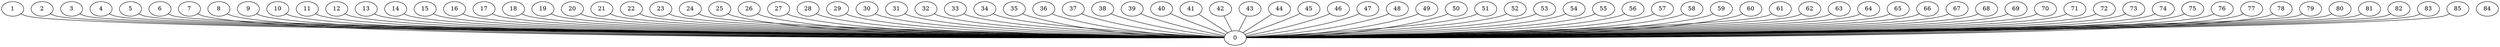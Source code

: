 graph G {
0;
1;
2;
3;
4;
5;
6;
7;
8;
9;
10;
11;
12;
13;
14;
15;
16;
17;
18;
19;
20;
21;
22;
23;
24;
25;
26;
27;
28;
29;
30;
31;
32;
33;
34;
35;
36;
37;
38;
39;
40;
41;
42;
43;
44;
45;
46;
47;
48;
49;
50;
51;
52;
53;
54;
55;
56;
57;
58;
59;
60;
61;
62;
63;
64;
65;
66;
67;
68;
69;
70;
71;
72;
73;
74;
75;
76;
77;
78;
79;
80;
81;
82;
83;
84;
85;
2--0 ;
1--0 ;
3--0 ;
4--0 ;
5--0 ;
6--0 ;
7--0 ;
9--0 ;
8--0 ;
10--0 ;
11--0 ;
12--0 ;
13--0 ;
14--0 ;
16--0 ;
15--0 ;
17--0 ;
19--0 ;
18--0 ;
20--0 ;
21--0 ;
22--0 ;
23--0 ;
25--0 ;
24--0 ;
27--0 ;
26--0 ;
31--0 ;
30--0 ;
29--0 ;
28--0 ;
32--0 ;
34--0 ;
33--0 ;
35--0 ;
37--0 ;
36--0 ;
39--0 ;
38--0 ;
42--0 ;
41--0 ;
40--0 ;
43--0 ;
44--0 ;
45--0 ;
47--0 ;
46--0 ;
49--0 ;
48--0 ;
50--0 ;
51--0 ;
54--0 ;
53--0 ;
52--0 ;
55--0 ;
56--0 ;
58--0 ;
57--0 ;
60--0 ;
59--0 ;
61--0 ;
63--0 ;
62--0 ;
65--0 ;
64--0 ;
66--0 ;
67--0 ;
68--0 ;
69--0 ;
71--0 ;
70--0 ;
72--0 ;
74--0 ;
73--0 ;
76--0 ;
75--0 ;
78--0 ;
77--0 ;
79--0 ;
81--0 ;
80--0 ;
82--0 ;
83--0 ;
85--0 ;
}
